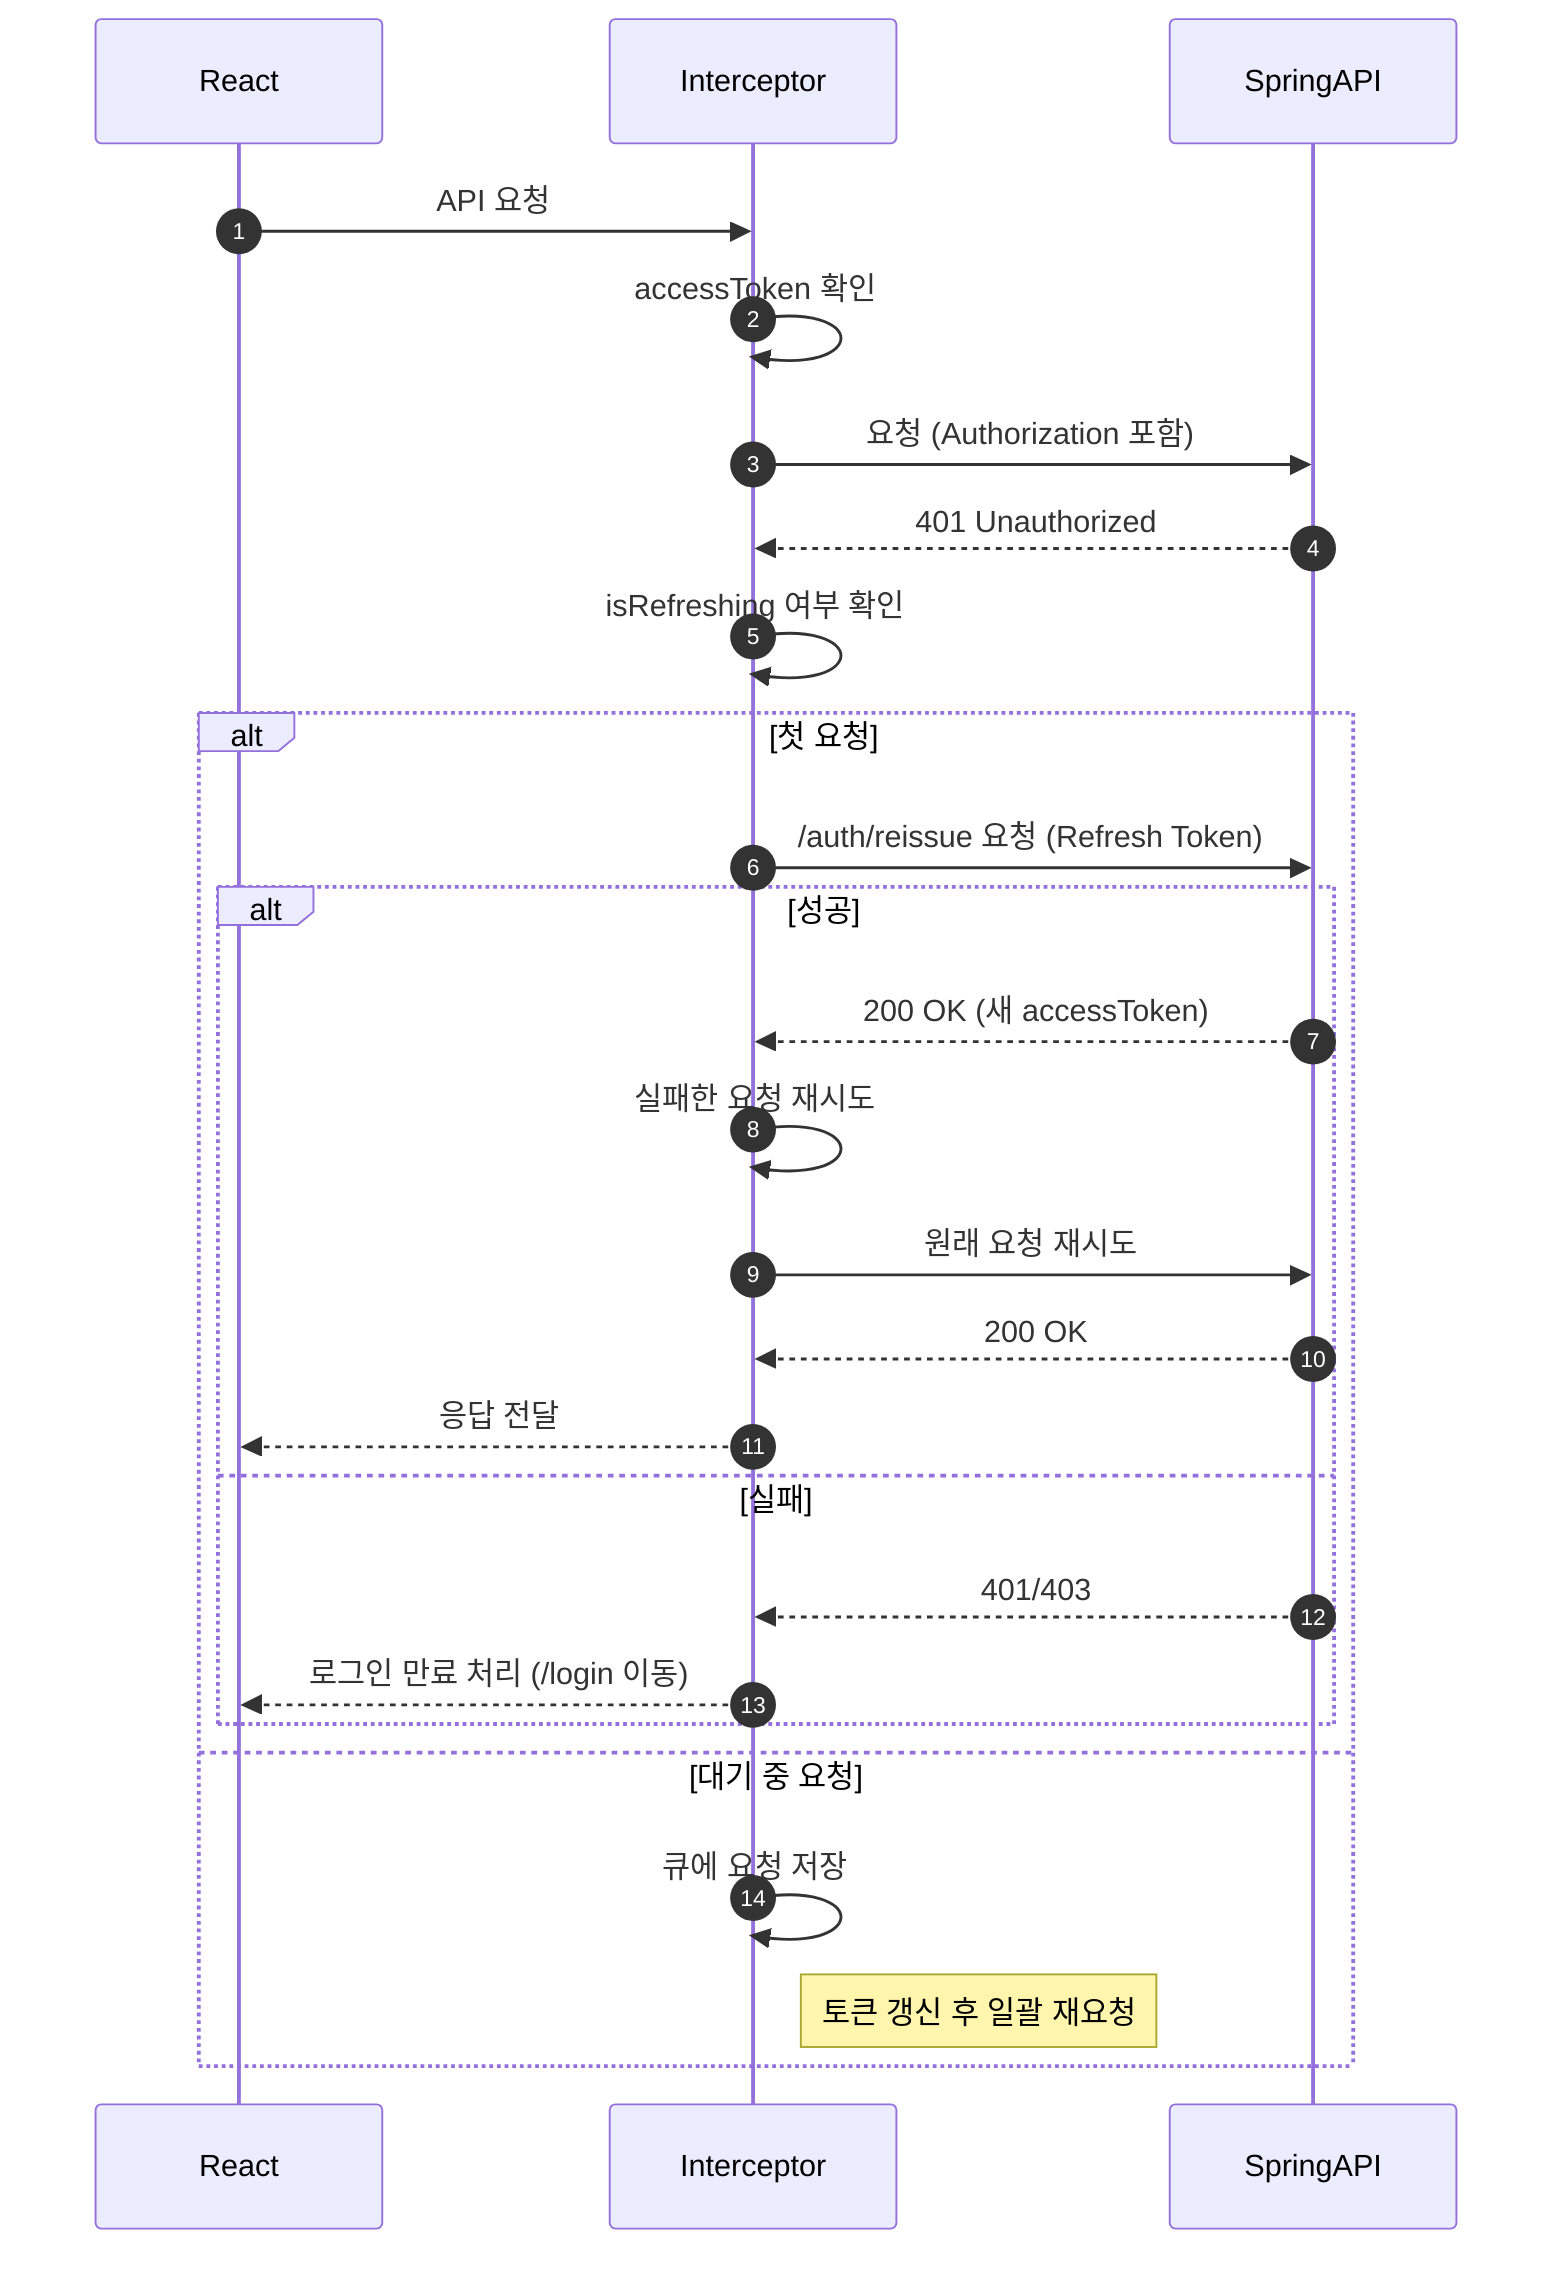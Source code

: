 sequenceDiagram
    autonumber
    participant React
    participant Interceptor
    participant SpringAPI

    %% 1. 만료된 토큰으로 요청
    React->>Interceptor: API 요청
    Interceptor->>Interceptor: accessToken 확인
    Interceptor->>SpringAPI: 요청 (Authorization 포함)
    SpringAPI-->>Interceptor: 401 Unauthorized

    %% 2. 토큰 재발급
    Interceptor->>Interceptor: isRefreshing 여부 확인
    alt 첫 요청
        Interceptor->>SpringAPI: /auth/reissue 요청 (Refresh Token)
        alt 성공
            SpringAPI-->>Interceptor: 200 OK (새 accessToken)
            Interceptor->>Interceptor: 실패한 요청 재시도
            Interceptor->>SpringAPI: 원래 요청 재시도
            SpringAPI-->>Interceptor: 200 OK
            Interceptor-->>React: 응답 전달
        else 실패
            SpringAPI-->>Interceptor: 401/403
            Interceptor-->>React: 로그인 만료 처리 (/login 이동)
        end
    else 대기 중 요청
        Interceptor->>Interceptor: 큐에 요청 저장
        Note right of Interceptor: 토큰 갱신 후 일괄 재요청
    end